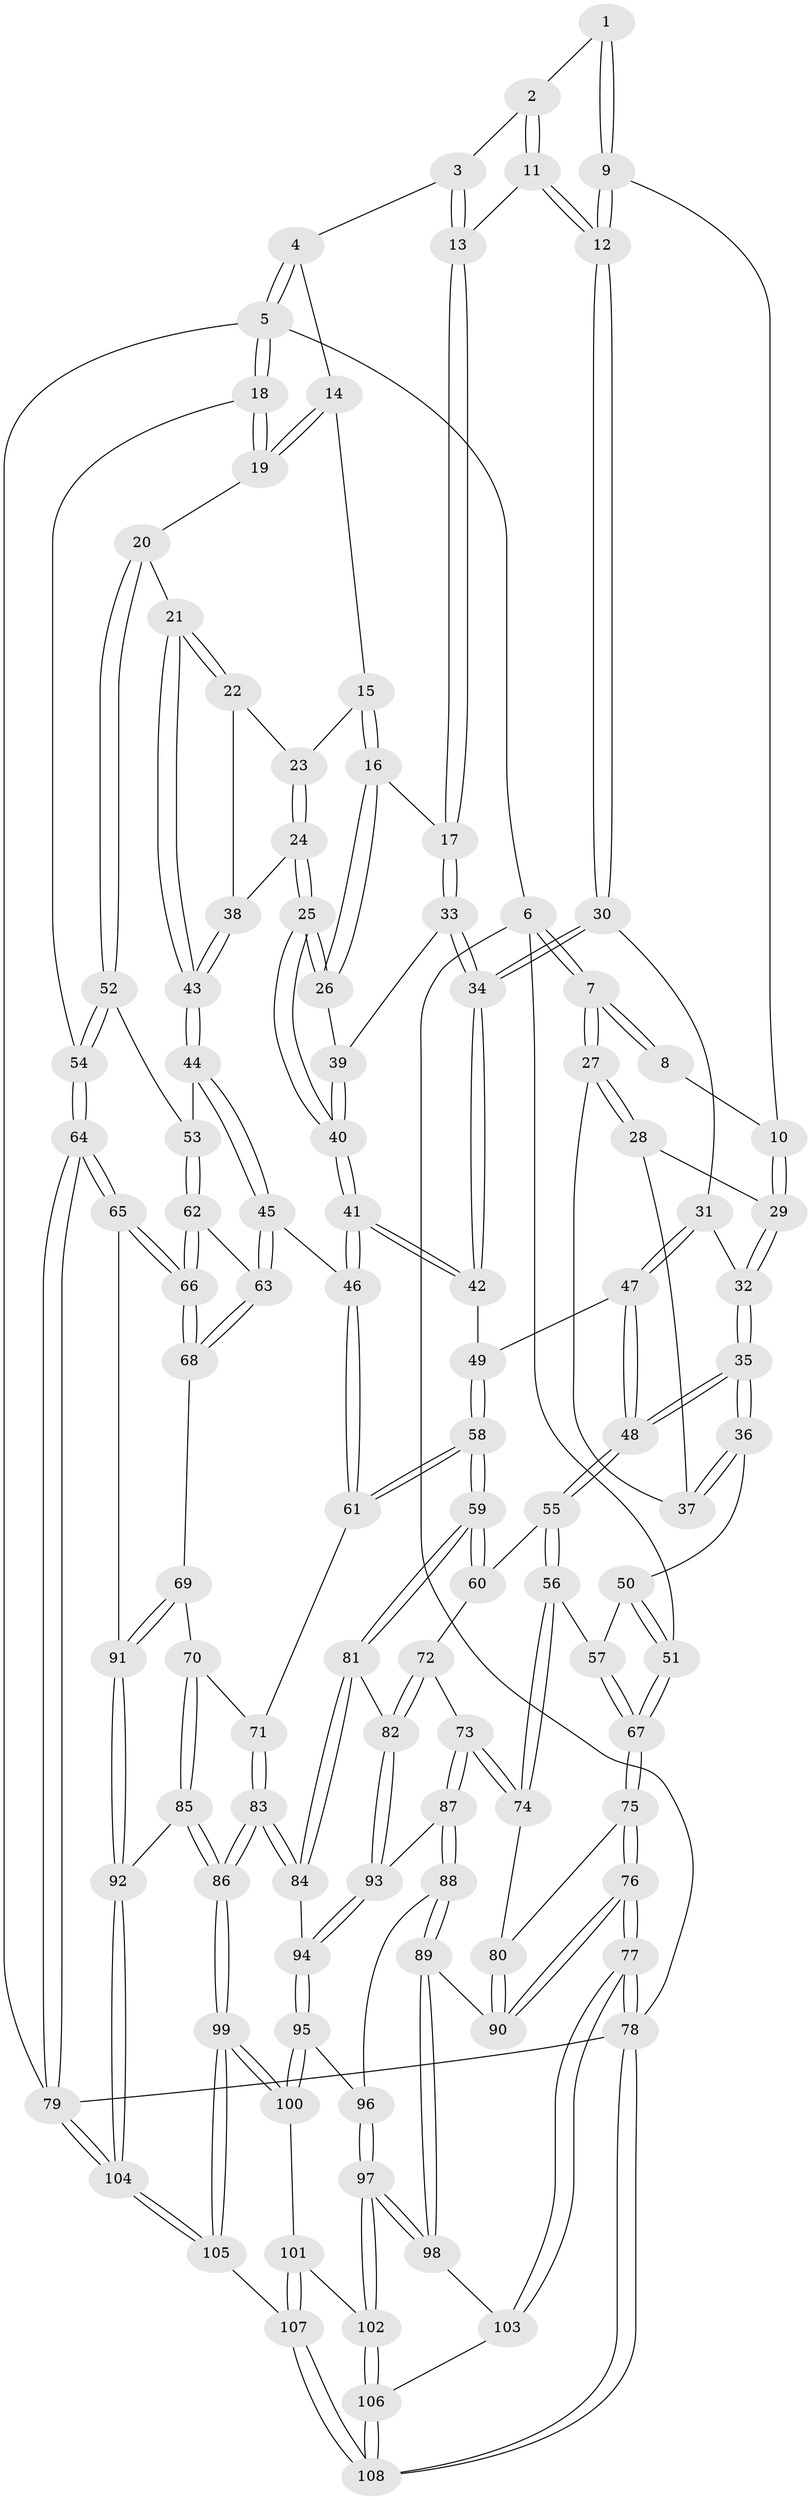 // coarse degree distribution, {5: 0.25, 3: 0.21875, 2: 0.09375, 4: 0.25, 1: 0.03125, 6: 0.09375, 7: 0.0625}
// Generated by graph-tools (version 1.1) at 2025/04/03/04/25 22:04:57]
// undirected, 108 vertices, 267 edges
graph export_dot {
graph [start="1"]
  node [color=gray90,style=filled];
  1 [pos="+0.41435875313272397+0"];
  2 [pos="+0.6649194698169159+0"];
  3 [pos="+0.8499486067430133+0"];
  4 [pos="+0.8579657317229372+0"];
  5 [pos="+1+0"];
  6 [pos="+0+0"];
  7 [pos="+0+0"];
  8 [pos="+0.34306688533365803+0"];
  9 [pos="+0.4683685827527228+0.09332668014139973"];
  10 [pos="+0.2932932674791114+0.05145394839219615"];
  11 [pos="+0.5602203700660737+0.10212632583087626"];
  12 [pos="+0.5132243798153359+0.1442875338144136"];
  13 [pos="+0.6481461249807963+0.1295726923219626"];
  14 [pos="+0.8540614514088466+0"];
  15 [pos="+0.7736732354754781+0.049942158172799116"];
  16 [pos="+0.6805250003340351+0.15562721033276097"];
  17 [pos="+0.6761238286810879+0.15369357683525414"];
  18 [pos="+1+0"];
  19 [pos="+0.9110341565131012+0.15573894289111964"];
  20 [pos="+0.9094666484624648+0.19442194829399362"];
  21 [pos="+0.8905149296779368+0.196406199171932"];
  22 [pos="+0.8145180521524509+0.17387370459911058"];
  23 [pos="+0.7802348872266377+0.11318026819663535"];
  24 [pos="+0.7299128336334391+0.19887343097241225"];
  25 [pos="+0.7095203729056163+0.20222700648231925"];
  26 [pos="+0.7003606996807474+0.1899504418717839"];
  27 [pos="+0+0"];
  28 [pos="+0.12511300584511248+0.0599706163676629"];
  29 [pos="+0.2788135936359532+0.08319017051946964"];
  30 [pos="+0.5073612824853402+0.1659834711436706"];
  31 [pos="+0.47881107440214143+0.179253122082368"];
  32 [pos="+0.27959908746575673+0.10359129776626273"];
  33 [pos="+0.6084749957384463+0.20117152748735773"];
  34 [pos="+0.5256344360041475+0.19024806885156956"];
  35 [pos="+0.24501117984888537+0.24568164660153546"];
  36 [pos="+0.0996291624082317+0.22350704468183058"];
  37 [pos="+0.09450712925784126+0.19823235303816966"];
  38 [pos="+0.7587551958490902+0.20458387078004164"];
  39 [pos="+0.6221410146946771+0.2131462104372961"];
  40 [pos="+0.6766005195394174+0.3095268423368687"];
  41 [pos="+0.6712333904473601+0.3562109221950743"];
  42 [pos="+0.560445011754033+0.2942294747094999"];
  43 [pos="+0.7996161907136533+0.2568406321317079"];
  44 [pos="+0.7783843418100785+0.3366352503198627"];
  45 [pos="+0.6866631669626845+0.3731769470022467"];
  46 [pos="+0.6792453396275654+0.3708954326222199"];
  47 [pos="+0.35755246623431736+0.30581020676672954"];
  48 [pos="+0.2794947605033387+0.3041206802260081"];
  49 [pos="+0.43978545488413057+0.3610240735478879"];
  50 [pos="+0.041528434487706885+0.25865581288803174"];
  51 [pos="+0+0.25680411022178273"];
  52 [pos="+0.9898784894172283+0.29138752474542184"];
  53 [pos="+0.9220571876932994+0.3536925647585274"];
  54 [pos="+1+0.2915306641301163"];
  55 [pos="+0.2670092133604202+0.3365776972704455"];
  56 [pos="+0.15353736938764784+0.4627619890049937"];
  57 [pos="+0.08335689650496321+0.41441770432684893"];
  58 [pos="+0.49641508069323315+0.5050216356440257"];
  59 [pos="+0.48550567321807014+0.5216201689246684"];
  60 [pos="+0.3463941209387009+0.4861949813955173"];
  61 [pos="+0.5662693820822275+0.48042677731903516"];
  62 [pos="+0.908737077785405+0.43879939022709924"];
  63 [pos="+0.7633410835265578+0.4859341669127806"];
  64 [pos="+1+0.6966331324301362"];
  65 [pos="+1+0.6447589672918123"];
  66 [pos="+0.9727282687082848+0.5777936981862891"];
  67 [pos="+0+0.4472736679144959"];
  68 [pos="+0.7646382539036247+0.5180517660195514"];
  69 [pos="+0.752913379690545+0.550371157659171"];
  70 [pos="+0.6728479868399548+0.571170689124634"];
  71 [pos="+0.65953543838599+0.5661371137095823"];
  72 [pos="+0.2854869167909263+0.5434003357604729"];
  73 [pos="+0.15913900237055484+0.5135188289833824"];
  74 [pos="+0.1531256397803645+0.500307144297192"];
  75 [pos="+0+0.5110373654842911"];
  76 [pos="+0+0.7377265823441884"];
  77 [pos="+0+0.9191412977393226"];
  78 [pos="+0+1"];
  79 [pos="+1+1"];
  80 [pos="+0.053336511351100464+0.528222081958604"];
  81 [pos="+0.4762018169917201+0.5858694696281155"];
  82 [pos="+0.33410347399468215+0.6300059439663898"];
  83 [pos="+0.5274050068140754+0.6933412843940403"];
  84 [pos="+0.5188712419793462+0.675597900067646"];
  85 [pos="+0.6632113345765094+0.7192065394500713"];
  86 [pos="+0.5434533084167533+0.7447880225760161"];
  87 [pos="+0.15539820770636453+0.5801390530177355"];
  88 [pos="+0.1166132317906523+0.6821939500590622"];
  89 [pos="+0.09710708795788969+0.699150627192614"];
  90 [pos="+0+0.6968367161641508"];
  91 [pos="+0.808058761036554+0.712681040358787"];
  92 [pos="+0.7908859952485032+0.7310434915340907"];
  93 [pos="+0.3117157720187071+0.6629366197421777"];
  94 [pos="+0.30327505204860933+0.7011002003002509"];
  95 [pos="+0.30022389992168047+0.7144921294222806"];
  96 [pos="+0.2671242739066116+0.7194505203790788"];
  97 [pos="+0.18565470863906716+0.8303394118380836"];
  98 [pos="+0.12262701610195319+0.7780688517971068"];
  99 [pos="+0.5062940567432824+0.8255138371043856"];
  100 [pos="+0.36606680924151724+0.8063499124613737"];
  101 [pos="+0.27308577731206723+0.8855182979319203"];
  102 [pos="+0.21892153096890962+0.8962281890542813"];
  103 [pos="+0.07389640420557243+0.8471439025466997"];
  104 [pos="+0.8175082231653096+1"];
  105 [pos="+0.5946459116232345+1"];
  106 [pos="+0.15016026267306795+0.9915920917643944"];
  107 [pos="+0.46748788775337097+1"];
  108 [pos="+0.00633351010162397+1"];
  1 -- 2;
  1 -- 9;
  1 -- 9;
  2 -- 3;
  2 -- 11;
  2 -- 11;
  3 -- 4;
  3 -- 13;
  3 -- 13;
  4 -- 5;
  4 -- 5;
  4 -- 14;
  5 -- 6;
  5 -- 18;
  5 -- 18;
  5 -- 79;
  6 -- 7;
  6 -- 7;
  6 -- 51;
  6 -- 78;
  7 -- 8;
  7 -- 8;
  7 -- 27;
  7 -- 27;
  8 -- 10;
  9 -- 10;
  9 -- 12;
  9 -- 12;
  10 -- 29;
  10 -- 29;
  11 -- 12;
  11 -- 12;
  11 -- 13;
  12 -- 30;
  12 -- 30;
  13 -- 17;
  13 -- 17;
  14 -- 15;
  14 -- 19;
  14 -- 19;
  15 -- 16;
  15 -- 16;
  15 -- 23;
  16 -- 17;
  16 -- 26;
  16 -- 26;
  17 -- 33;
  17 -- 33;
  18 -- 19;
  18 -- 19;
  18 -- 54;
  19 -- 20;
  20 -- 21;
  20 -- 52;
  20 -- 52;
  21 -- 22;
  21 -- 22;
  21 -- 43;
  21 -- 43;
  22 -- 23;
  22 -- 38;
  23 -- 24;
  23 -- 24;
  24 -- 25;
  24 -- 25;
  24 -- 38;
  25 -- 26;
  25 -- 26;
  25 -- 40;
  25 -- 40;
  26 -- 39;
  27 -- 28;
  27 -- 28;
  27 -- 37;
  28 -- 29;
  28 -- 37;
  29 -- 32;
  29 -- 32;
  30 -- 31;
  30 -- 34;
  30 -- 34;
  31 -- 32;
  31 -- 47;
  31 -- 47;
  32 -- 35;
  32 -- 35;
  33 -- 34;
  33 -- 34;
  33 -- 39;
  34 -- 42;
  34 -- 42;
  35 -- 36;
  35 -- 36;
  35 -- 48;
  35 -- 48;
  36 -- 37;
  36 -- 37;
  36 -- 50;
  38 -- 43;
  38 -- 43;
  39 -- 40;
  39 -- 40;
  40 -- 41;
  40 -- 41;
  41 -- 42;
  41 -- 42;
  41 -- 46;
  41 -- 46;
  42 -- 49;
  43 -- 44;
  43 -- 44;
  44 -- 45;
  44 -- 45;
  44 -- 53;
  45 -- 46;
  45 -- 63;
  45 -- 63;
  46 -- 61;
  46 -- 61;
  47 -- 48;
  47 -- 48;
  47 -- 49;
  48 -- 55;
  48 -- 55;
  49 -- 58;
  49 -- 58;
  50 -- 51;
  50 -- 51;
  50 -- 57;
  51 -- 67;
  51 -- 67;
  52 -- 53;
  52 -- 54;
  52 -- 54;
  53 -- 62;
  53 -- 62;
  54 -- 64;
  54 -- 64;
  55 -- 56;
  55 -- 56;
  55 -- 60;
  56 -- 57;
  56 -- 74;
  56 -- 74;
  57 -- 67;
  57 -- 67;
  58 -- 59;
  58 -- 59;
  58 -- 61;
  58 -- 61;
  59 -- 60;
  59 -- 60;
  59 -- 81;
  59 -- 81;
  60 -- 72;
  61 -- 71;
  62 -- 63;
  62 -- 66;
  62 -- 66;
  63 -- 68;
  63 -- 68;
  64 -- 65;
  64 -- 65;
  64 -- 79;
  64 -- 79;
  65 -- 66;
  65 -- 66;
  65 -- 91;
  66 -- 68;
  66 -- 68;
  67 -- 75;
  67 -- 75;
  68 -- 69;
  69 -- 70;
  69 -- 91;
  69 -- 91;
  70 -- 71;
  70 -- 85;
  70 -- 85;
  71 -- 83;
  71 -- 83;
  72 -- 73;
  72 -- 82;
  72 -- 82;
  73 -- 74;
  73 -- 74;
  73 -- 87;
  73 -- 87;
  74 -- 80;
  75 -- 76;
  75 -- 76;
  75 -- 80;
  76 -- 77;
  76 -- 77;
  76 -- 90;
  76 -- 90;
  77 -- 78;
  77 -- 78;
  77 -- 103;
  77 -- 103;
  78 -- 108;
  78 -- 108;
  78 -- 79;
  79 -- 104;
  79 -- 104;
  80 -- 90;
  80 -- 90;
  81 -- 82;
  81 -- 84;
  81 -- 84;
  82 -- 93;
  82 -- 93;
  83 -- 84;
  83 -- 84;
  83 -- 86;
  83 -- 86;
  84 -- 94;
  85 -- 86;
  85 -- 86;
  85 -- 92;
  86 -- 99;
  86 -- 99;
  87 -- 88;
  87 -- 88;
  87 -- 93;
  88 -- 89;
  88 -- 89;
  88 -- 96;
  89 -- 90;
  89 -- 98;
  89 -- 98;
  91 -- 92;
  91 -- 92;
  92 -- 104;
  92 -- 104;
  93 -- 94;
  93 -- 94;
  94 -- 95;
  94 -- 95;
  95 -- 96;
  95 -- 100;
  95 -- 100;
  96 -- 97;
  96 -- 97;
  97 -- 98;
  97 -- 98;
  97 -- 102;
  97 -- 102;
  98 -- 103;
  99 -- 100;
  99 -- 100;
  99 -- 105;
  99 -- 105;
  100 -- 101;
  101 -- 102;
  101 -- 107;
  101 -- 107;
  102 -- 106;
  102 -- 106;
  103 -- 106;
  104 -- 105;
  104 -- 105;
  105 -- 107;
  106 -- 108;
  106 -- 108;
  107 -- 108;
  107 -- 108;
}

